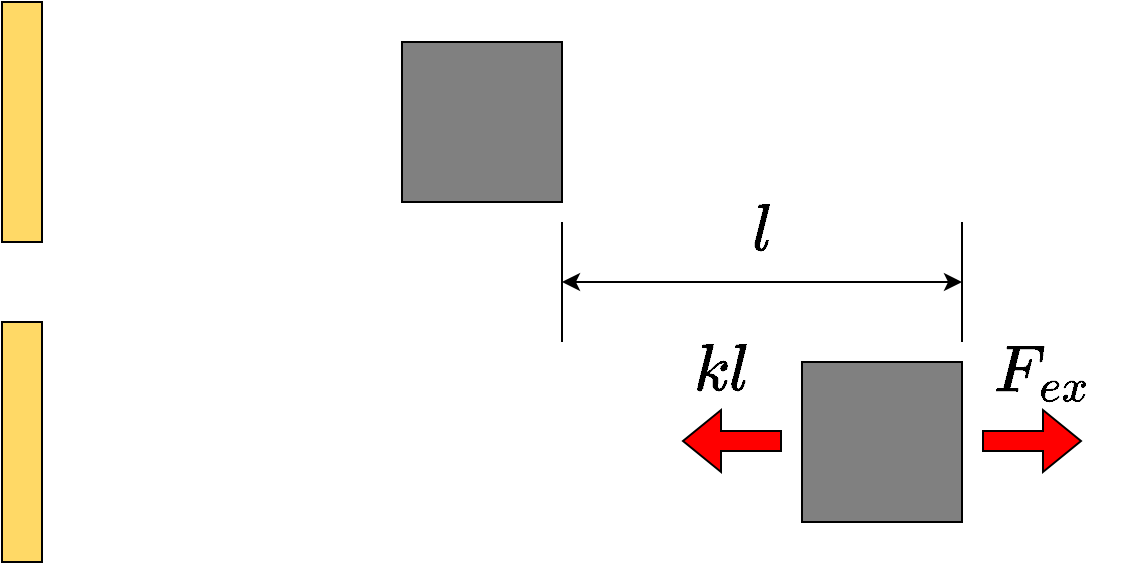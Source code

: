 <mxfile version="26.0.9">
  <diagram name="ページ1" id="eiFtC0qrjJJiU3ZqtD77">
    <mxGraphModel dx="1156" dy="839" grid="1" gridSize="10" guides="1" tooltips="1" connect="1" arrows="1" fold="1" page="1" pageScale="1" pageWidth="800" pageHeight="350" math="1" shadow="0">
      <root>
        <mxCell id="0" />
        <mxCell id="1" parent="0" />
        <mxCell id="KYrAvEoHyToPykh5OhCM-1" value="" style="rounded=0;whiteSpace=wrap;html=1;fillColor=#FFD966;" vertex="1" parent="1">
          <mxGeometry x="40" y="40" width="20" height="120" as="geometry" />
        </mxCell>
        <mxCell id="KYrAvEoHyToPykh5OhCM-2" value="" style="rounded=0;whiteSpace=wrap;html=1;fillColor=#FFD966;" vertex="1" parent="1">
          <mxGeometry x="40" y="200" width="20" height="120" as="geometry" />
        </mxCell>
        <mxCell id="KYrAvEoHyToPykh5OhCM-3" value="" style="whiteSpace=wrap;html=1;aspect=fixed;fillColor=#808080;" vertex="1" parent="1">
          <mxGeometry x="240" y="60" width="80" height="80" as="geometry" />
        </mxCell>
        <mxCell id="KYrAvEoHyToPykh5OhCM-4" value="" style="whiteSpace=wrap;html=1;aspect=fixed;fillColor=#808080;" vertex="1" parent="1">
          <mxGeometry x="440" y="220" width="80" height="80" as="geometry" />
        </mxCell>
        <mxCell id="KYrAvEoHyToPykh5OhCM-5" value="" style="endArrow=none;html=1;rounded=0;" edge="1" parent="1">
          <mxGeometry width="50" height="50" relative="1" as="geometry">
            <mxPoint x="320" y="210" as="sourcePoint" />
            <mxPoint x="320" y="150" as="targetPoint" />
          </mxGeometry>
        </mxCell>
        <mxCell id="KYrAvEoHyToPykh5OhCM-6" value="" style="endArrow=none;html=1;rounded=0;" edge="1" parent="1">
          <mxGeometry width="50" height="50" relative="1" as="geometry">
            <mxPoint x="520" y="210" as="sourcePoint" />
            <mxPoint x="520" y="150" as="targetPoint" />
          </mxGeometry>
        </mxCell>
        <mxCell id="KYrAvEoHyToPykh5OhCM-7" value="" style="endArrow=classic;html=1;rounded=0;startArrow=classic;startFill=1;endFill=1;" edge="1" parent="1">
          <mxGeometry width="50" height="50" relative="1" as="geometry">
            <mxPoint x="320" y="180" as="sourcePoint" />
            <mxPoint x="520" y="180" as="targetPoint" />
          </mxGeometry>
        </mxCell>
        <mxCell id="KYrAvEoHyToPykh5OhCM-10" value="" style="shape=flexArrow;endArrow=classic;html=1;rounded=0;fillColor=#FF0000;" edge="1" parent="1">
          <mxGeometry width="50" height="50" relative="1" as="geometry">
            <mxPoint x="530" y="259.5" as="sourcePoint" />
            <mxPoint x="580" y="259.5" as="targetPoint" />
          </mxGeometry>
        </mxCell>
        <mxCell id="KYrAvEoHyToPykh5OhCM-12" value="" style="shape=flexArrow;endArrow=classic;html=1;rounded=0;fillColor=#FF0000;" edge="1" parent="1">
          <mxGeometry width="50" height="50" relative="1" as="geometry">
            <mxPoint x="430" y="259.5" as="sourcePoint" />
            <mxPoint x="380" y="259.5" as="targetPoint" />
          </mxGeometry>
        </mxCell>
        <mxCell id="KYrAvEoHyToPykh5OhCM-13" value="`l`" style="text;html=1;align=center;verticalAlign=middle;whiteSpace=wrap;rounded=0;fontSize=28;" vertex="1" parent="1">
          <mxGeometry x="390" y="140" width="60" height="30" as="geometry" />
        </mxCell>
        <mxCell id="KYrAvEoHyToPykh5OhCM-14" value="`F_{ex}`" style="text;html=1;align=center;verticalAlign=middle;whiteSpace=wrap;rounded=0;fontSize=28;" vertex="1" parent="1">
          <mxGeometry x="530" y="210" width="60" height="30" as="geometry" />
        </mxCell>
        <mxCell id="KYrAvEoHyToPykh5OhCM-15" value="`kl`" style="text;html=1;align=center;verticalAlign=middle;whiteSpace=wrap;rounded=0;fontSize=28;" vertex="1" parent="1">
          <mxGeometry x="370" y="210" width="60" height="30" as="geometry" />
        </mxCell>
      </root>
    </mxGraphModel>
  </diagram>
</mxfile>
